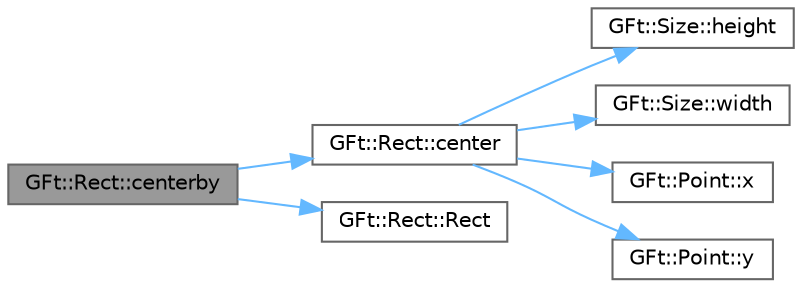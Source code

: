 digraph "GFt::Rect::centerby"
{
 // LATEX_PDF_SIZE
  bgcolor="transparent";
  edge [fontname=Helvetica,fontsize=10,labelfontname=Helvetica,labelfontsize=10];
  node [fontname=Helvetica,fontsize=10,shape=box,height=0.2,width=0.4];
  rankdir="LR";
  Node1 [id="Node000001",label="GFt::Rect::centerby",height=0.2,width=0.4,color="gray40", fillcolor="grey60", style="filled", fontcolor="black",tooltip="计算给定尺寸的居中矩形"];
  Node1 -> Node2 [id="edge1_Node000001_Node000002",color="steelblue1",style="solid",tooltip=" "];
  Node2 [id="Node000002",label="GFt::Rect::center",height=0.2,width=0.4,color="grey40", fillcolor="white", style="filled",URL="$class_g_ft_1_1_rect.html#adf8b0dbc45bd28434044a68f0e6b019c",tooltip="矩形的中心点坐标"];
  Node2 -> Node3 [id="edge2_Node000002_Node000003",color="steelblue1",style="solid",tooltip=" "];
  Node3 [id="Node000003",label="GFt::Size::height",height=0.2,width=0.4,color="grey40", fillcolor="white", style="filled",URL="$class_g_ft_1_1_size.html#abf07d76b19fc604f562c85df19eab0a2",tooltip="尺寸的高度"];
  Node2 -> Node4 [id="edge3_Node000002_Node000004",color="steelblue1",style="solid",tooltip=" "];
  Node4 [id="Node000004",label="GFt::Size::width",height=0.2,width=0.4,color="grey40", fillcolor="white", style="filled",URL="$class_g_ft_1_1_size.html#ac0804a28c260282b6f64d620c7f609b7",tooltip="尺寸的宽度"];
  Node2 -> Node5 [id="edge4_Node000002_Node000005",color="steelblue1",style="solid",tooltip=" "];
  Node5 [id="Node000005",label="GFt::Point::x",height=0.2,width=0.4,color="grey40", fillcolor="white", style="filled",URL="$class_g_ft_1_1_point.html#ae006f6e0a86f50614f486c1c0e9daba3",tooltip="点的 x 坐标"];
  Node2 -> Node6 [id="edge5_Node000002_Node000006",color="steelblue1",style="solid",tooltip=" "];
  Node6 [id="Node000006",label="GFt::Point::y",height=0.2,width=0.4,color="grey40", fillcolor="white", style="filled",URL="$class_g_ft_1_1_point.html#a4721af97bf9652e5065865bff1a5b82d",tooltip="点的 y 坐标"];
  Node1 -> Node7 [id="edge6_Node000001_Node000007",color="steelblue1",style="solid",tooltip=" "];
  Node7 [id="Node000007",label="GFt::Rect::Rect",height=0.2,width=0.4,color="grey40", fillcolor="white", style="filled",URL="$class_g_ft_1_1_rect.html#adef52c4a97b8d06a2f491e3d42836198",tooltip="构造函数"];
}
